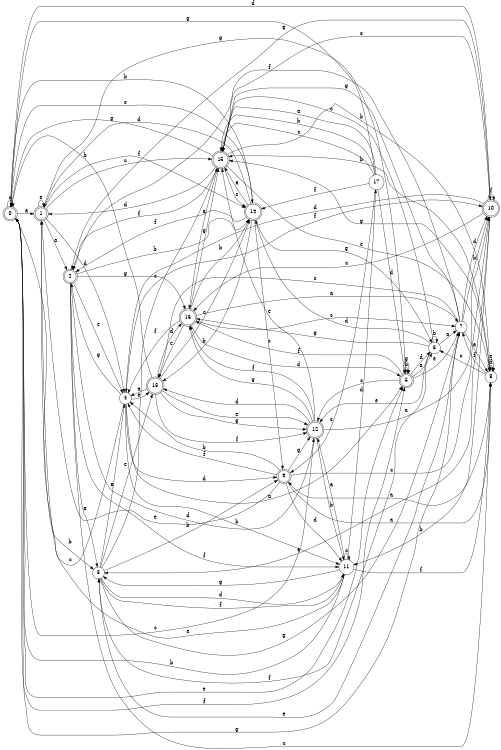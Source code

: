 digraph n15_10 {
__start0 [label="" shape="none"];

rankdir=LR;
size="8,5";

s0 [style="rounded,filled", color="black", fillcolor="white" shape="doublecircle", label="0"];
s1 [style="rounded,filled", color="black", fillcolor="white" shape="doublecircle", label="1"];
s2 [style="rounded,filled", color="black", fillcolor="white" shape="doublecircle", label="2"];
s3 [style="filled", color="black", fillcolor="white" shape="circle", label="3"];
s4 [style="filled", color="black", fillcolor="white" shape="circle", label="4"];
s5 [style="rounded,filled", color="black", fillcolor="white" shape="doublecircle", label="5"];
s6 [style="filled", color="black", fillcolor="white" shape="circle", label="6"];
s7 [style="filled", color="black", fillcolor="white" shape="circle", label="7"];
s8 [style="filled", color="black", fillcolor="white" shape="circle", label="8"];
s9 [style="rounded,filled", color="black", fillcolor="white" shape="doublecircle", label="9"];
s10 [style="rounded,filled", color="black", fillcolor="white" shape="doublecircle", label="10"];
s11 [style="filled", color="black", fillcolor="white" shape="circle", label="11"];
s12 [style="rounded,filled", color="black", fillcolor="white" shape="doublecircle", label="12"];
s13 [style="rounded,filled", color="black", fillcolor="white" shape="doublecircle", label="13"];
s14 [style="rounded,filled", color="black", fillcolor="white" shape="doublecircle", label="14"];
s15 [style="rounded,filled", color="black", fillcolor="white" shape="doublecircle", label="15"];
s16 [style="rounded,filled", color="black", fillcolor="white" shape="doublecircle", label="16"];
s17 [style="filled", color="black", fillcolor="white" shape="circle", label="17"];
s0 -> s1 [label="a"];
s0 -> s14 [label="b"];
s0 -> s0 [label="c"];
s0 -> s10 [label="d"];
s0 -> s5 [label="e"];
s0 -> s5 [label="f"];
s0 -> s7 [label="g"];
s1 -> s2 [label="a"];
s1 -> s3 [label="b"];
s1 -> s15 [label="c"];
s1 -> s4 [label="d"];
s1 -> s1 [label="e"];
s1 -> s14 [label="f"];
s1 -> s5 [label="g"];
s2 -> s3 [label="a"];
s2 -> s14 [label="b"];
s2 -> s8 [label="c"];
s2 -> s12 [label="d"];
s2 -> s4 [label="e"];
s2 -> s11 [label="f"];
s2 -> s16 [label="g"];
s3 -> s4 [label="a"];
s3 -> s9 [label="b"];
s3 -> s15 [label="c"];
s3 -> s11 [label="d"];
s3 -> s13 [label="e"];
s3 -> s11 [label="f"];
s3 -> s7 [label="g"];
s4 -> s5 [label="a"];
s4 -> s11 [label="b"];
s4 -> s0 [label="c"];
s4 -> s9 [label="d"];
s4 -> s13 [label="e"];
s4 -> s10 [label="f"];
s4 -> s2 [label="g"];
s5 -> s6 [label="a"];
s5 -> s5 [label="b"];
s5 -> s12 [label="c"];
s5 -> s6 [label="d"];
s5 -> s7 [label="e"];
s5 -> s16 [label="f"];
s5 -> s5 [label="g"];
s6 -> s7 [label="a"];
s6 -> s6 [label="b"];
s6 -> s15 [label="c"];
s6 -> s14 [label="d"];
s6 -> s12 [label="e"];
s6 -> s3 [label="f"];
s6 -> s16 [label="g"];
s7 -> s8 [label="a"];
s7 -> s10 [label="b"];
s7 -> s13 [label="c"];
s7 -> s10 [label="d"];
s7 -> s3 [label="e"];
s7 -> s2 [label="f"];
s7 -> s15 [label="g"];
s8 -> s9 [label="a"];
s8 -> s15 [label="b"];
s8 -> s6 [label="c"];
s8 -> s8 [label="d"];
s8 -> s8 [label="e"];
s8 -> s7 [label="f"];
s8 -> s15 [label="g"];
s9 -> s8 [label="a"];
s9 -> s4 [label="b"];
s9 -> s10 [label="c"];
s9 -> s11 [label="d"];
s9 -> s1 [label="e"];
s9 -> s4 [label="f"];
s9 -> s12 [label="g"];
s10 -> s3 [label="a"];
s10 -> s11 [label="b"];
s10 -> s16 [label="c"];
s10 -> s4 [label="d"];
s10 -> s15 [label="e"];
s10 -> s10 [label="f"];
s10 -> s2 [label="g"];
s11 -> s12 [label="a"];
s11 -> s0 [label="b"];
s11 -> s11 [label="c"];
s11 -> s17 [label="d"];
s11 -> s1 [label="e"];
s11 -> s8 [label="f"];
s11 -> s3 [label="g"];
s12 -> s10 [label="a"];
s12 -> s11 [label="b"];
s12 -> s0 [label="c"];
s12 -> s13 [label="d"];
s12 -> s15 [label="e"];
s12 -> s16 [label="f"];
s12 -> s16 [label="g"];
s13 -> s4 [label="a"];
s13 -> s0 [label="b"];
s13 -> s14 [label="c"];
s13 -> s16 [label="d"];
s13 -> s12 [label="e"];
s13 -> s12 [label="f"];
s13 -> s12 [label="g"];
s14 -> s15 [label="a"];
s14 -> s13 [label="b"];
s14 -> s9 [label="c"];
s14 -> s1 [label="d"];
s14 -> s0 [label="e"];
s14 -> s2 [label="f"];
s14 -> s6 [label="g"];
s15 -> s16 [label="a"];
s15 -> s8 [label="b"];
s15 -> s14 [label="c"];
s15 -> s1 [label="d"];
s15 -> s8 [label="e"];
s15 -> s2 [label="f"];
s15 -> s0 [label="g"];
s16 -> s7 [label="a"];
s16 -> s14 [label="b"];
s16 -> s7 [label="c"];
s16 -> s5 [label="d"];
s16 -> s13 [label="e"];
s16 -> s4 [label="f"];
s16 -> s15 [label="g"];
s17 -> s15 [label="a"];
s17 -> s15 [label="b"];
s17 -> s15 [label="c"];
s17 -> s5 [label="d"];
s17 -> s9 [label="e"];
s17 -> s14 [label="f"];
s17 -> s0 [label="g"];

}